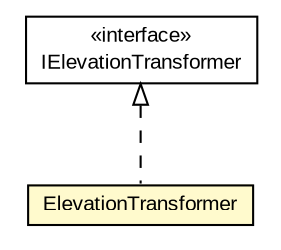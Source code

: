 #!/usr/local/bin/dot
#
# Class diagram 
# Generated by UMLGraph version R5_6-24-gf6e263 (http://www.umlgraph.org/)
#

digraph G {
	edge [fontname="arial",fontsize=10,labelfontname="arial",labelfontsize=10];
	node [fontname="arial",fontsize=10,shape=plaintext];
	nodesep=0.25;
	ranksep=0.5;
	// edu.arizona.biosemantics.semanticmarkup.markupelement.elevation.transform.IElevationTransformer
	c63872 [label=<<table title="edu.arizona.biosemantics.semanticmarkup.markupelement.elevation.transform.IElevationTransformer" border="0" cellborder="1" cellspacing="0" cellpadding="2" port="p" href="./IElevationTransformer.html">
		<tr><td><table border="0" cellspacing="0" cellpadding="1">
<tr><td align="center" balign="center"> &#171;interface&#187; </td></tr>
<tr><td align="center" balign="center"> IElevationTransformer </td></tr>
		</table></td></tr>
		</table>>, URL="./IElevationTransformer.html", fontname="arial", fontcolor="black", fontsize=10.0];
	// edu.arizona.biosemantics.semanticmarkup.markupelement.elevation.transform.ElevationTransformer
	c63873 [label=<<table title="edu.arizona.biosemantics.semanticmarkup.markupelement.elevation.transform.ElevationTransformer" border="0" cellborder="1" cellspacing="0" cellpadding="2" port="p" bgcolor="lemonChiffon" href="./ElevationTransformer.html">
		<tr><td><table border="0" cellspacing="0" cellpadding="1">
<tr><td align="center" balign="center"> ElevationTransformer </td></tr>
		</table></td></tr>
		</table>>, URL="./ElevationTransformer.html", fontname="arial", fontcolor="black", fontsize=10.0];
	//edu.arizona.biosemantics.semanticmarkup.markupelement.elevation.transform.ElevationTransformer implements edu.arizona.biosemantics.semanticmarkup.markupelement.elevation.transform.IElevationTransformer
	c63872:p -> c63873:p [dir=back,arrowtail=empty,style=dashed];
}

